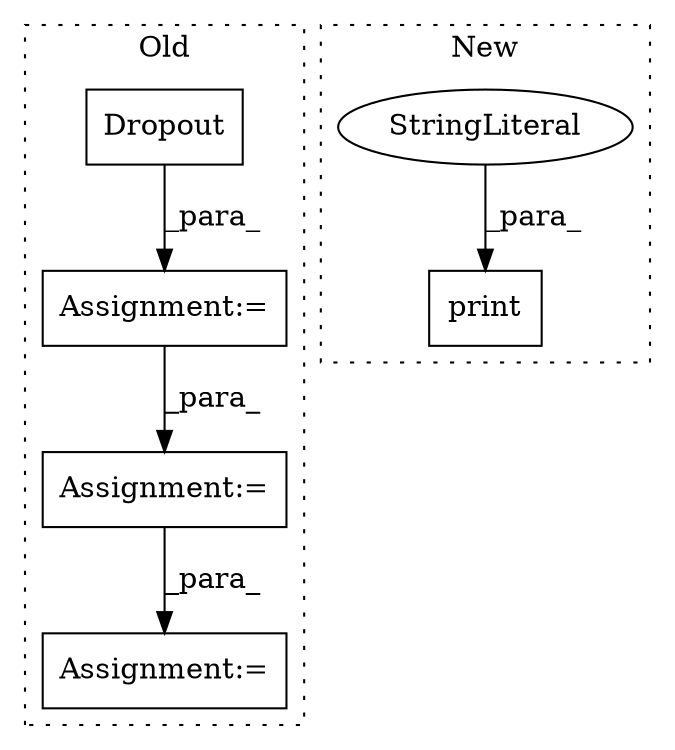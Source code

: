 digraph G {
subgraph cluster0 {
1 [label="Dropout" a="32" s="4733" l="9" shape="box"];
3 [label="Assignment:=" a="7" s="4712" l="2" shape="box"];
4 [label="Assignment:=" a="7" s="4868" l="2" shape="box"];
6 [label="Assignment:=" a="7" s="4815" l="2" shape="box"];
label = "Old";
style="dotted";
}
subgraph cluster1 {
2 [label="print" a="32" s="4178,4208" l="6,1" shape="box"];
5 [label="StringLiteral" a="45" s="4184" l="24" shape="ellipse"];
label = "New";
style="dotted";
}
1 -> 3 [label="_para_"];
3 -> 6 [label="_para_"];
5 -> 2 [label="_para_"];
6 -> 4 [label="_para_"];
}